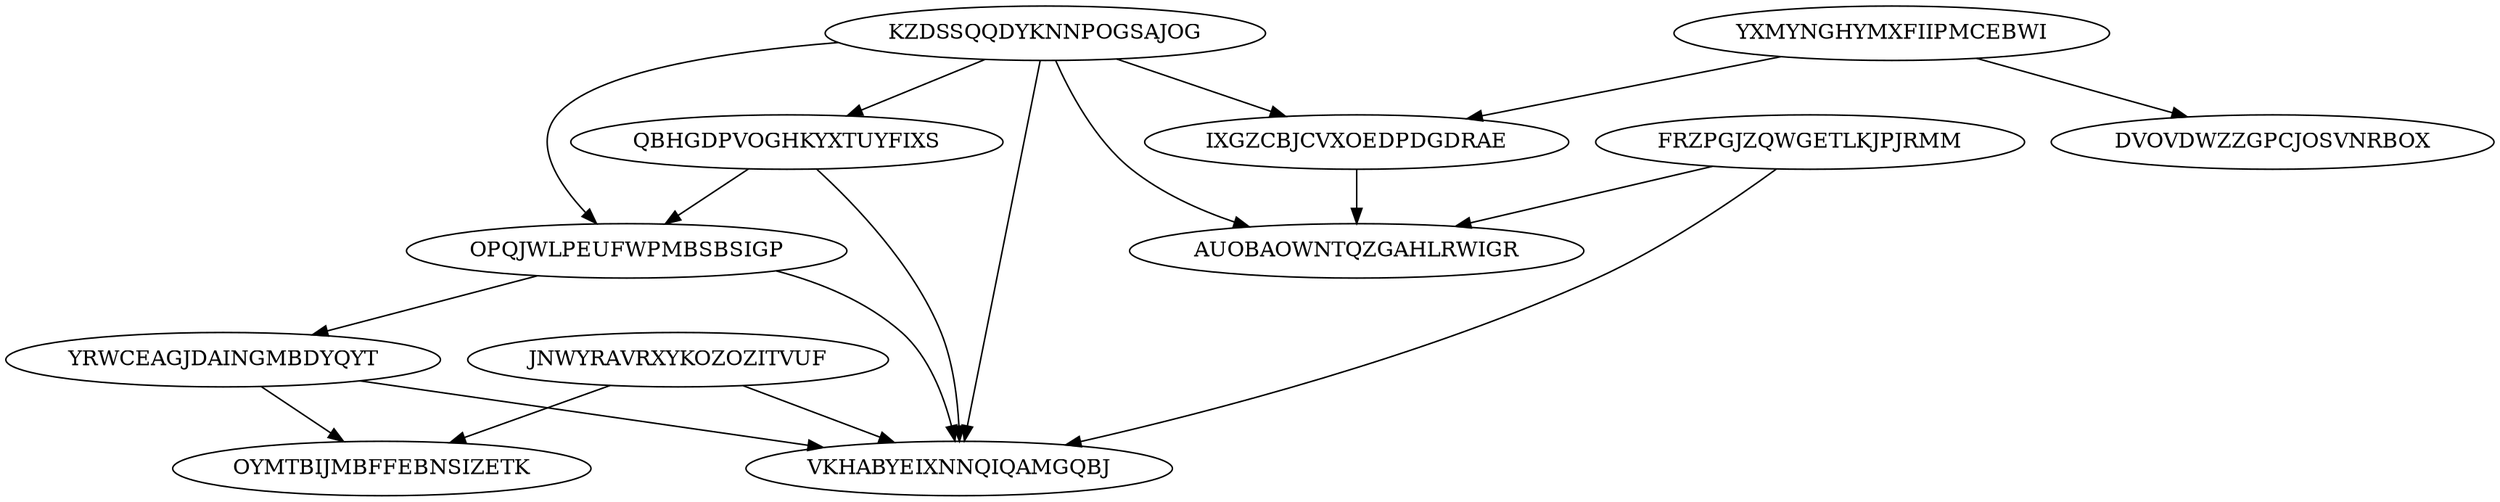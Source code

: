 digraph N12M18 {
	JNWYRAVRXYKOZOZITVUF	[Weight=19];
	YXMYNGHYMXFIIPMCEBWI	[Weight=19];
	KZDSSQQDYKNNPOGSAJOG	[Weight=20];
	QBHGDPVOGHKYXTUYFIXS	[Weight=17];
	FRZPGJZQWGETLKJPJRMM	[Weight=18];
	OPQJWLPEUFWPMBSBSIGP	[Weight=10];
	YRWCEAGJDAINGMBDYQYT	[Weight=16];
	VKHABYEIXNNQIQAMGQBJ	[Weight=15];
	IXGZCBJCVXOEDPDGDRAE	[Weight=18];
	OYMTBIJMBFFEBNSIZETK	[Weight=18];
	AUOBAOWNTQZGAHLRWIGR	[Weight=10];
	DVOVDWZZGPCJOSVNRBOX	[Weight=13];
	YXMYNGHYMXFIIPMCEBWI -> IXGZCBJCVXOEDPDGDRAE [Weight=20];
	YRWCEAGJDAINGMBDYQYT -> VKHABYEIXNNQIQAMGQBJ [Weight=14];
	OPQJWLPEUFWPMBSBSIGP -> YRWCEAGJDAINGMBDYQYT [Weight=18];
	FRZPGJZQWGETLKJPJRMM -> VKHABYEIXNNQIQAMGQBJ [Weight=14];
	KZDSSQQDYKNNPOGSAJOG -> AUOBAOWNTQZGAHLRWIGR [Weight=12];
	IXGZCBJCVXOEDPDGDRAE -> AUOBAOWNTQZGAHLRWIGR [Weight=11];
	YRWCEAGJDAINGMBDYQYT -> OYMTBIJMBFFEBNSIZETK [Weight=10];
	QBHGDPVOGHKYXTUYFIXS -> OPQJWLPEUFWPMBSBSIGP [Weight=12];
	JNWYRAVRXYKOZOZITVUF -> OYMTBIJMBFFEBNSIZETK [Weight=18];
	OPQJWLPEUFWPMBSBSIGP -> VKHABYEIXNNQIQAMGQBJ [Weight=13];
	YXMYNGHYMXFIIPMCEBWI -> DVOVDWZZGPCJOSVNRBOX [Weight=16];
	KZDSSQQDYKNNPOGSAJOG -> VKHABYEIXNNQIQAMGQBJ [Weight=14];
	KZDSSQQDYKNNPOGSAJOG -> OPQJWLPEUFWPMBSBSIGP [Weight=16];
	FRZPGJZQWGETLKJPJRMM -> AUOBAOWNTQZGAHLRWIGR [Weight=14];
	QBHGDPVOGHKYXTUYFIXS -> VKHABYEIXNNQIQAMGQBJ [Weight=12];
	JNWYRAVRXYKOZOZITVUF -> VKHABYEIXNNQIQAMGQBJ [Weight=16];
	KZDSSQQDYKNNPOGSAJOG -> IXGZCBJCVXOEDPDGDRAE [Weight=17];
	KZDSSQQDYKNNPOGSAJOG -> QBHGDPVOGHKYXTUYFIXS [Weight=19];
}
